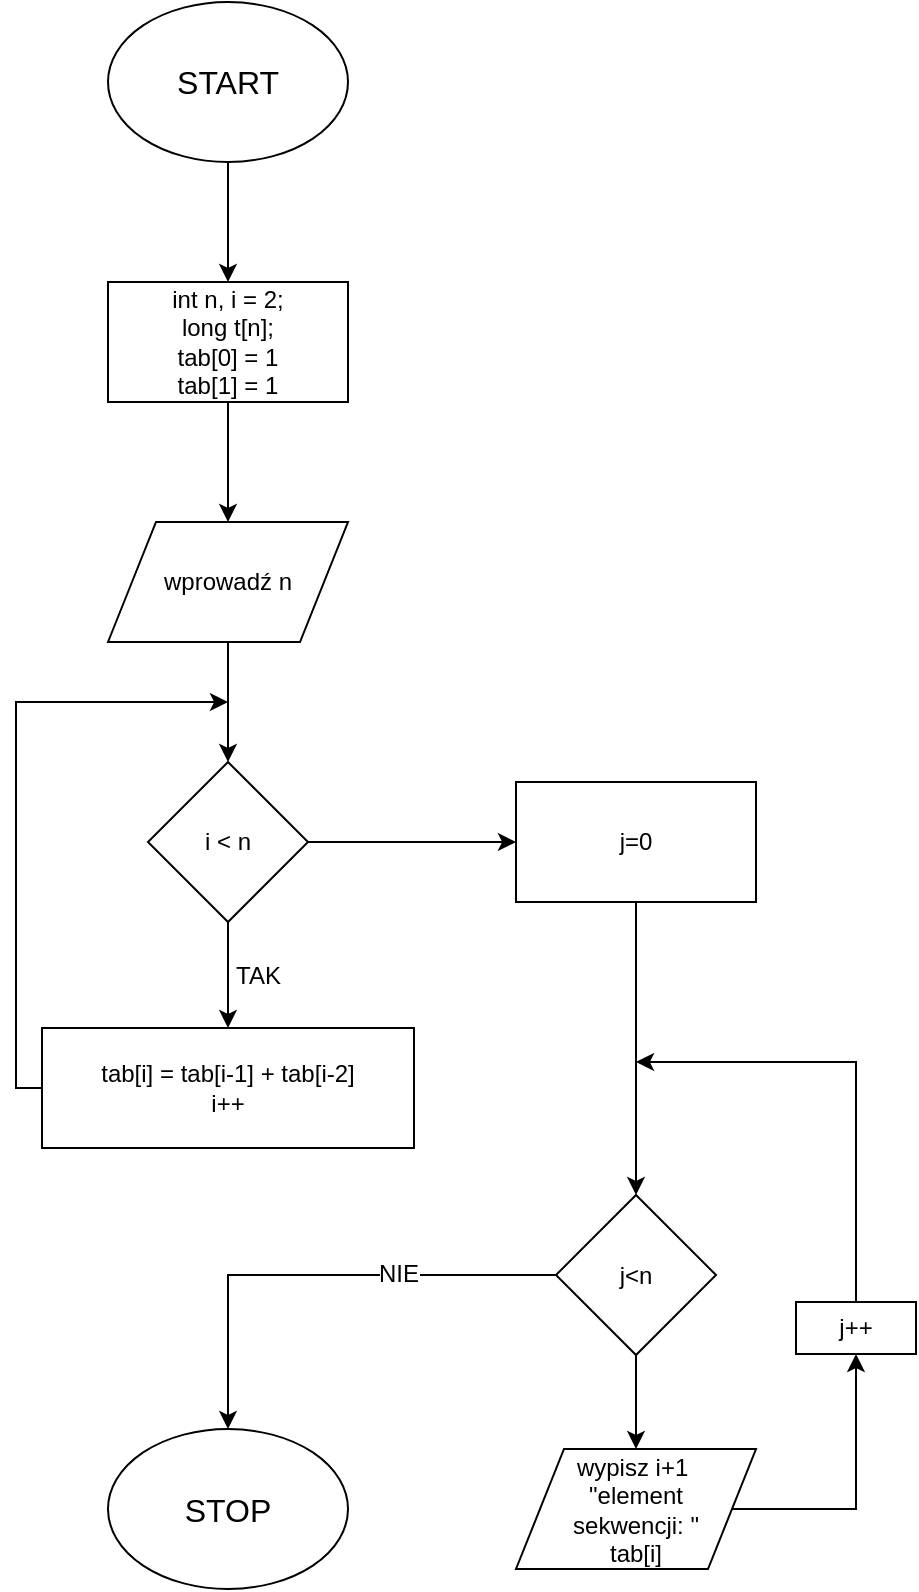 <mxfile version="9.3.1" type="device" userAgent="Mozilla/5.0 (Windows NT 10.0; Win64; x64) AppleWebKit/537.36 (KHTML, like Gecko) draw.io/9.3.1 Chrome/66.0.336.181 Electron/3.0.6 Safari/537.36" editor="www.draw.io"><diagram id="rI1Z3i625etn3KGbBWUM" name="Page-1"><mxGraphModel dx="1042" dy="619" grid="1" gridSize="10" guides="1" tooltips="1" connect="1" arrows="1" fold="1" page="1" pageScale="1" pageWidth="827" pageHeight="1169" background="#ffffff" math="0" shadow="0"><root><mxCell id="0"/><mxCell id="1" parent="0"/><mxCell id="6qBrsOuUvHhkeYAUnY9m-86" value="" style="edgeStyle=orthogonalEdgeStyle;rounded=0;orthogonalLoop=1;jettySize=auto;html=1;" parent="1" source="6qBrsOuUvHhkeYAUnY9m-1" target="6qBrsOuUvHhkeYAUnY9m-81" edge="1"><mxGeometry relative="1" as="geometry"/></mxCell><mxCell id="6qBrsOuUvHhkeYAUnY9m-1" value="&lt;font style=&quot;font-size: 16px&quot;&gt;START&lt;/font&gt;" style="ellipse;whiteSpace=wrap;html=1;" parent="1" vertex="1"><mxGeometry x="446" y="10" width="120" height="80" as="geometry"/></mxCell><mxCell id="6qBrsOuUvHhkeYAUnY9m-87" value="" style="edgeStyle=orthogonalEdgeStyle;rounded=0;orthogonalLoop=1;jettySize=auto;html=1;" parent="1" source="6qBrsOuUvHhkeYAUnY9m-81" target="6qBrsOuUvHhkeYAUnY9m-85" edge="1"><mxGeometry relative="1" as="geometry"/></mxCell><mxCell id="6qBrsOuUvHhkeYAUnY9m-81" value="int n, i = 2;&lt;br&gt;long t[n];&lt;br&gt;tab[0] = 1&lt;br&gt;tab[1] = 1&lt;br&gt;" style="rounded=0;whiteSpace=wrap;html=1;fontFamily=Helvetica;fontSize=12;fontColor=#000000;align=center;strokeColor=#000000;fillColor=#ffffff;" parent="1" vertex="1"><mxGeometry x="446" y="150" width="120" height="60" as="geometry"/></mxCell><mxCell id="6qBrsOuUvHhkeYAUnY9m-84" style="edgeStyle=orthogonalEdgeStyle;rounded=0;orthogonalLoop=1;jettySize=auto;html=1;exitX=0.5;exitY=1;exitDx=0;exitDy=0;entryX=0.5;entryY=0;entryDx=0;entryDy=0;" parent="1" source="6qBrsOuUvHhkeYAUnY9m-82" target="6qBrsOuUvHhkeYAUnY9m-83" edge="1"><mxGeometry relative="1" as="geometry"/></mxCell><mxCell id="6qBrsOuUvHhkeYAUnY9m-95" style="edgeStyle=orthogonalEdgeStyle;rounded=0;orthogonalLoop=1;jettySize=auto;html=1;exitX=1;exitY=0.5;exitDx=0;exitDy=0;entryX=0;entryY=0.5;entryDx=0;entryDy=0;" parent="1" source="6qBrsOuUvHhkeYAUnY9m-82" target="6qBrsOuUvHhkeYAUnY9m-92" edge="1"><mxGeometry relative="1" as="geometry"/></mxCell><mxCell id="6qBrsOuUvHhkeYAUnY9m-82" value="i &amp;lt; n" style="rhombus;whiteSpace=wrap;html=1;" parent="1" vertex="1"><mxGeometry x="466" y="390" width="80" height="80" as="geometry"/></mxCell><mxCell id="6qBrsOuUvHhkeYAUnY9m-100" style="edgeStyle=orthogonalEdgeStyle;rounded=0;orthogonalLoop=1;jettySize=auto;html=1;exitX=0;exitY=0.5;exitDx=0;exitDy=0;" parent="1" source="6qBrsOuUvHhkeYAUnY9m-83" edge="1"><mxGeometry relative="1" as="geometry"><mxPoint x="506" y="360" as="targetPoint"/><Array as="points"><mxPoint x="400" y="553"/></Array></mxGeometry></mxCell><mxCell id="6qBrsOuUvHhkeYAUnY9m-83" value="tab[i] = tab[i-1] + tab[i-2]&lt;br&gt;i++&lt;br&gt;" style="rounded=0;whiteSpace=wrap;html=1;fontFamily=Helvetica;fontSize=12;fontColor=#000000;align=center;strokeColor=#000000;fillColor=#ffffff;" parent="1" vertex="1"><mxGeometry x="413" y="523" width="186" height="60" as="geometry"/></mxCell><mxCell id="6qBrsOuUvHhkeYAUnY9m-88" value="" style="edgeStyle=orthogonalEdgeStyle;rounded=0;orthogonalLoop=1;jettySize=auto;html=1;" parent="1" source="6qBrsOuUvHhkeYAUnY9m-85" target="6qBrsOuUvHhkeYAUnY9m-82" edge="1"><mxGeometry relative="1" as="geometry"/></mxCell><mxCell id="6qBrsOuUvHhkeYAUnY9m-85" value="wprowadź n" style="shape=parallelogram;perimeter=parallelogramPerimeter;whiteSpace=wrap;html=1;" parent="1" vertex="1"><mxGeometry x="446" y="270" width="120" height="60" as="geometry"/></mxCell><mxCell id="6qBrsOuUvHhkeYAUnY9m-90" value="TAK" style="text;html=1;resizable=0;points=[];autosize=1;align=left;verticalAlign=top;spacingTop=-4;" parent="1" vertex="1"><mxGeometry x="508" y="486.5" width="40" height="20" as="geometry"/></mxCell><mxCell id="6qBrsOuUvHhkeYAUnY9m-98" value="" style="edgeStyle=orthogonalEdgeStyle;rounded=0;orthogonalLoop=1;jettySize=auto;html=1;" parent="1" source="6qBrsOuUvHhkeYAUnY9m-91" target="6qBrsOuUvHhkeYAUnY9m-97" edge="1"><mxGeometry relative="1" as="geometry"/></mxCell><mxCell id="6qBrsOuUvHhkeYAUnY9m-91" value="j&amp;lt;n" style="rhombus;whiteSpace=wrap;html=1;" parent="1" vertex="1"><mxGeometry x="670" y="606.5" width="80" height="80" as="geometry"/></mxCell><mxCell id="6qBrsOuUvHhkeYAUnY9m-96" value="" style="edgeStyle=orthogonalEdgeStyle;rounded=0;orthogonalLoop=1;jettySize=auto;html=1;" parent="1" source="6qBrsOuUvHhkeYAUnY9m-92" target="6qBrsOuUvHhkeYAUnY9m-91" edge="1"><mxGeometry relative="1" as="geometry"/></mxCell><mxCell id="6qBrsOuUvHhkeYAUnY9m-92" value="j=0" style="rounded=0;whiteSpace=wrap;html=1;fontFamily=Helvetica;fontSize=12;fontColor=#000000;align=center;strokeColor=#000000;fillColor=#ffffff;" parent="1" vertex="1"><mxGeometry x="650" y="400" width="120" height="60" as="geometry"/></mxCell><mxCell id="3" style="edgeStyle=orthogonalEdgeStyle;rounded=0;html=1;exitX=1;exitY=0.5;entryX=0.5;entryY=1;jettySize=auto;orthogonalLoop=1;" edge="1" parent="1" source="6qBrsOuUvHhkeYAUnY9m-97" target="2"><mxGeometry relative="1" as="geometry"/></mxCell><mxCell id="6qBrsOuUvHhkeYAUnY9m-97" value="wypisz i+1&amp;nbsp;&lt;br&gt;&quot;element &lt;br&gt;sekwencji: &quot;&lt;br&gt;tab[i]&lt;br&gt;" style="shape=parallelogram;perimeter=parallelogramPerimeter;whiteSpace=wrap;html=1;" parent="1" vertex="1"><mxGeometry x="650" y="733.5" width="120" height="60" as="geometry"/></mxCell><mxCell id="6qBrsOuUvHhkeYAUnY9m-44" value="&lt;font style=&quot;font-size: 16px&quot;&gt;STOP&lt;/font&gt;" style="ellipse;whiteSpace=wrap;html=1;" parent="1" vertex="1"><mxGeometry x="446" y="723.5" width="120" height="80" as="geometry"/></mxCell><mxCell id="6qBrsOuUvHhkeYAUnY9m-103" style="edgeStyle=orthogonalEdgeStyle;rounded=0;orthogonalLoop=1;jettySize=auto;html=1;exitX=0;exitY=0.5;exitDx=0;exitDy=0;" parent="1" source="6qBrsOuUvHhkeYAUnY9m-91" target="6qBrsOuUvHhkeYAUnY9m-44" edge="1"><mxGeometry relative="1" as="geometry"><mxPoint x="669.5" y="647.5" as="sourcePoint"/><mxPoint x="507" y="930" as="targetPoint"/></mxGeometry></mxCell><mxCell id="5" value="NIE" style="text;html=1;resizable=0;points=[];align=center;verticalAlign=middle;labelBackgroundColor=#ffffff;" vertex="1" connectable="0" parent="6qBrsOuUvHhkeYAUnY9m-103"><mxGeometry x="-0.696" y="2" relative="1" as="geometry"><mxPoint x="-43" y="-2.5" as="offset"/></mxGeometry></mxCell><mxCell id="4" style="edgeStyle=orthogonalEdgeStyle;rounded=0;html=1;exitX=0.5;exitY=0;jettySize=auto;orthogonalLoop=1;" edge="1" parent="1" source="2"><mxGeometry relative="1" as="geometry"><mxPoint x="710" y="540" as="targetPoint"/><Array as="points"><mxPoint x="820" y="540"/></Array></mxGeometry></mxCell><mxCell id="2" value="j++" style="rounded=0;whiteSpace=wrap;html=1;" vertex="1" parent="1"><mxGeometry x="790" y="660" width="60" height="26" as="geometry"/></mxCell></root></mxGraphModel></diagram></mxfile>